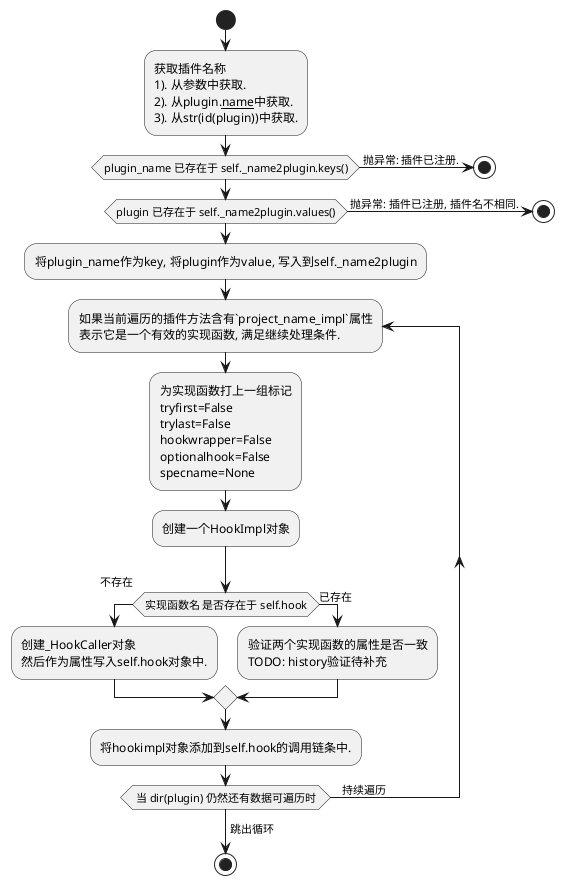 @startuml

start

:获取插件名称\n1). 从参数中获取.\n2). 从plugin.__name__中获取.\n3). 从str(id(plugin))中获取.;

if (plugin_name 已存在于 self._name2plugin.keys()) then ( 抛异常: 插件已注册. )
stop;
endif

if (plugin 已存在于 self._name2plugin.values()) then ( 抛异常: 插件已注册, 插件名不相同. )
stop;
endif

:将plugin_name作为key, 将plugin作为value, 写入到self._name2plugin;

repeat :如果当前遍历的插件方法含有`project_name_impl`属性\n表示它是一个有效的实现函数, 满足继续处理条件.;

:为实现函数打上一组标记\ntryfirst=False\ntrylast=False\nhookwrapper=False\noptionalhook=False\nspecname=None;
:创建一个HookImpl对象;

if (实现函数名 是否存在于 self.hook) then (\n不存在\n)
:创建_HookCaller对象\n然后作为属性写入self.hook对象中.;
else (已存在)
:验证两个实现函数的属性是否一致\nTODO: history验证待补充;
endif

:将hookimpl对象添加到self.hook的调用链条中.;

repeat while ( 当 dir(plugin) 仍然还有数据可遍历时 ) is (    持续遍历);
->跳出循环;


stop

@enduml